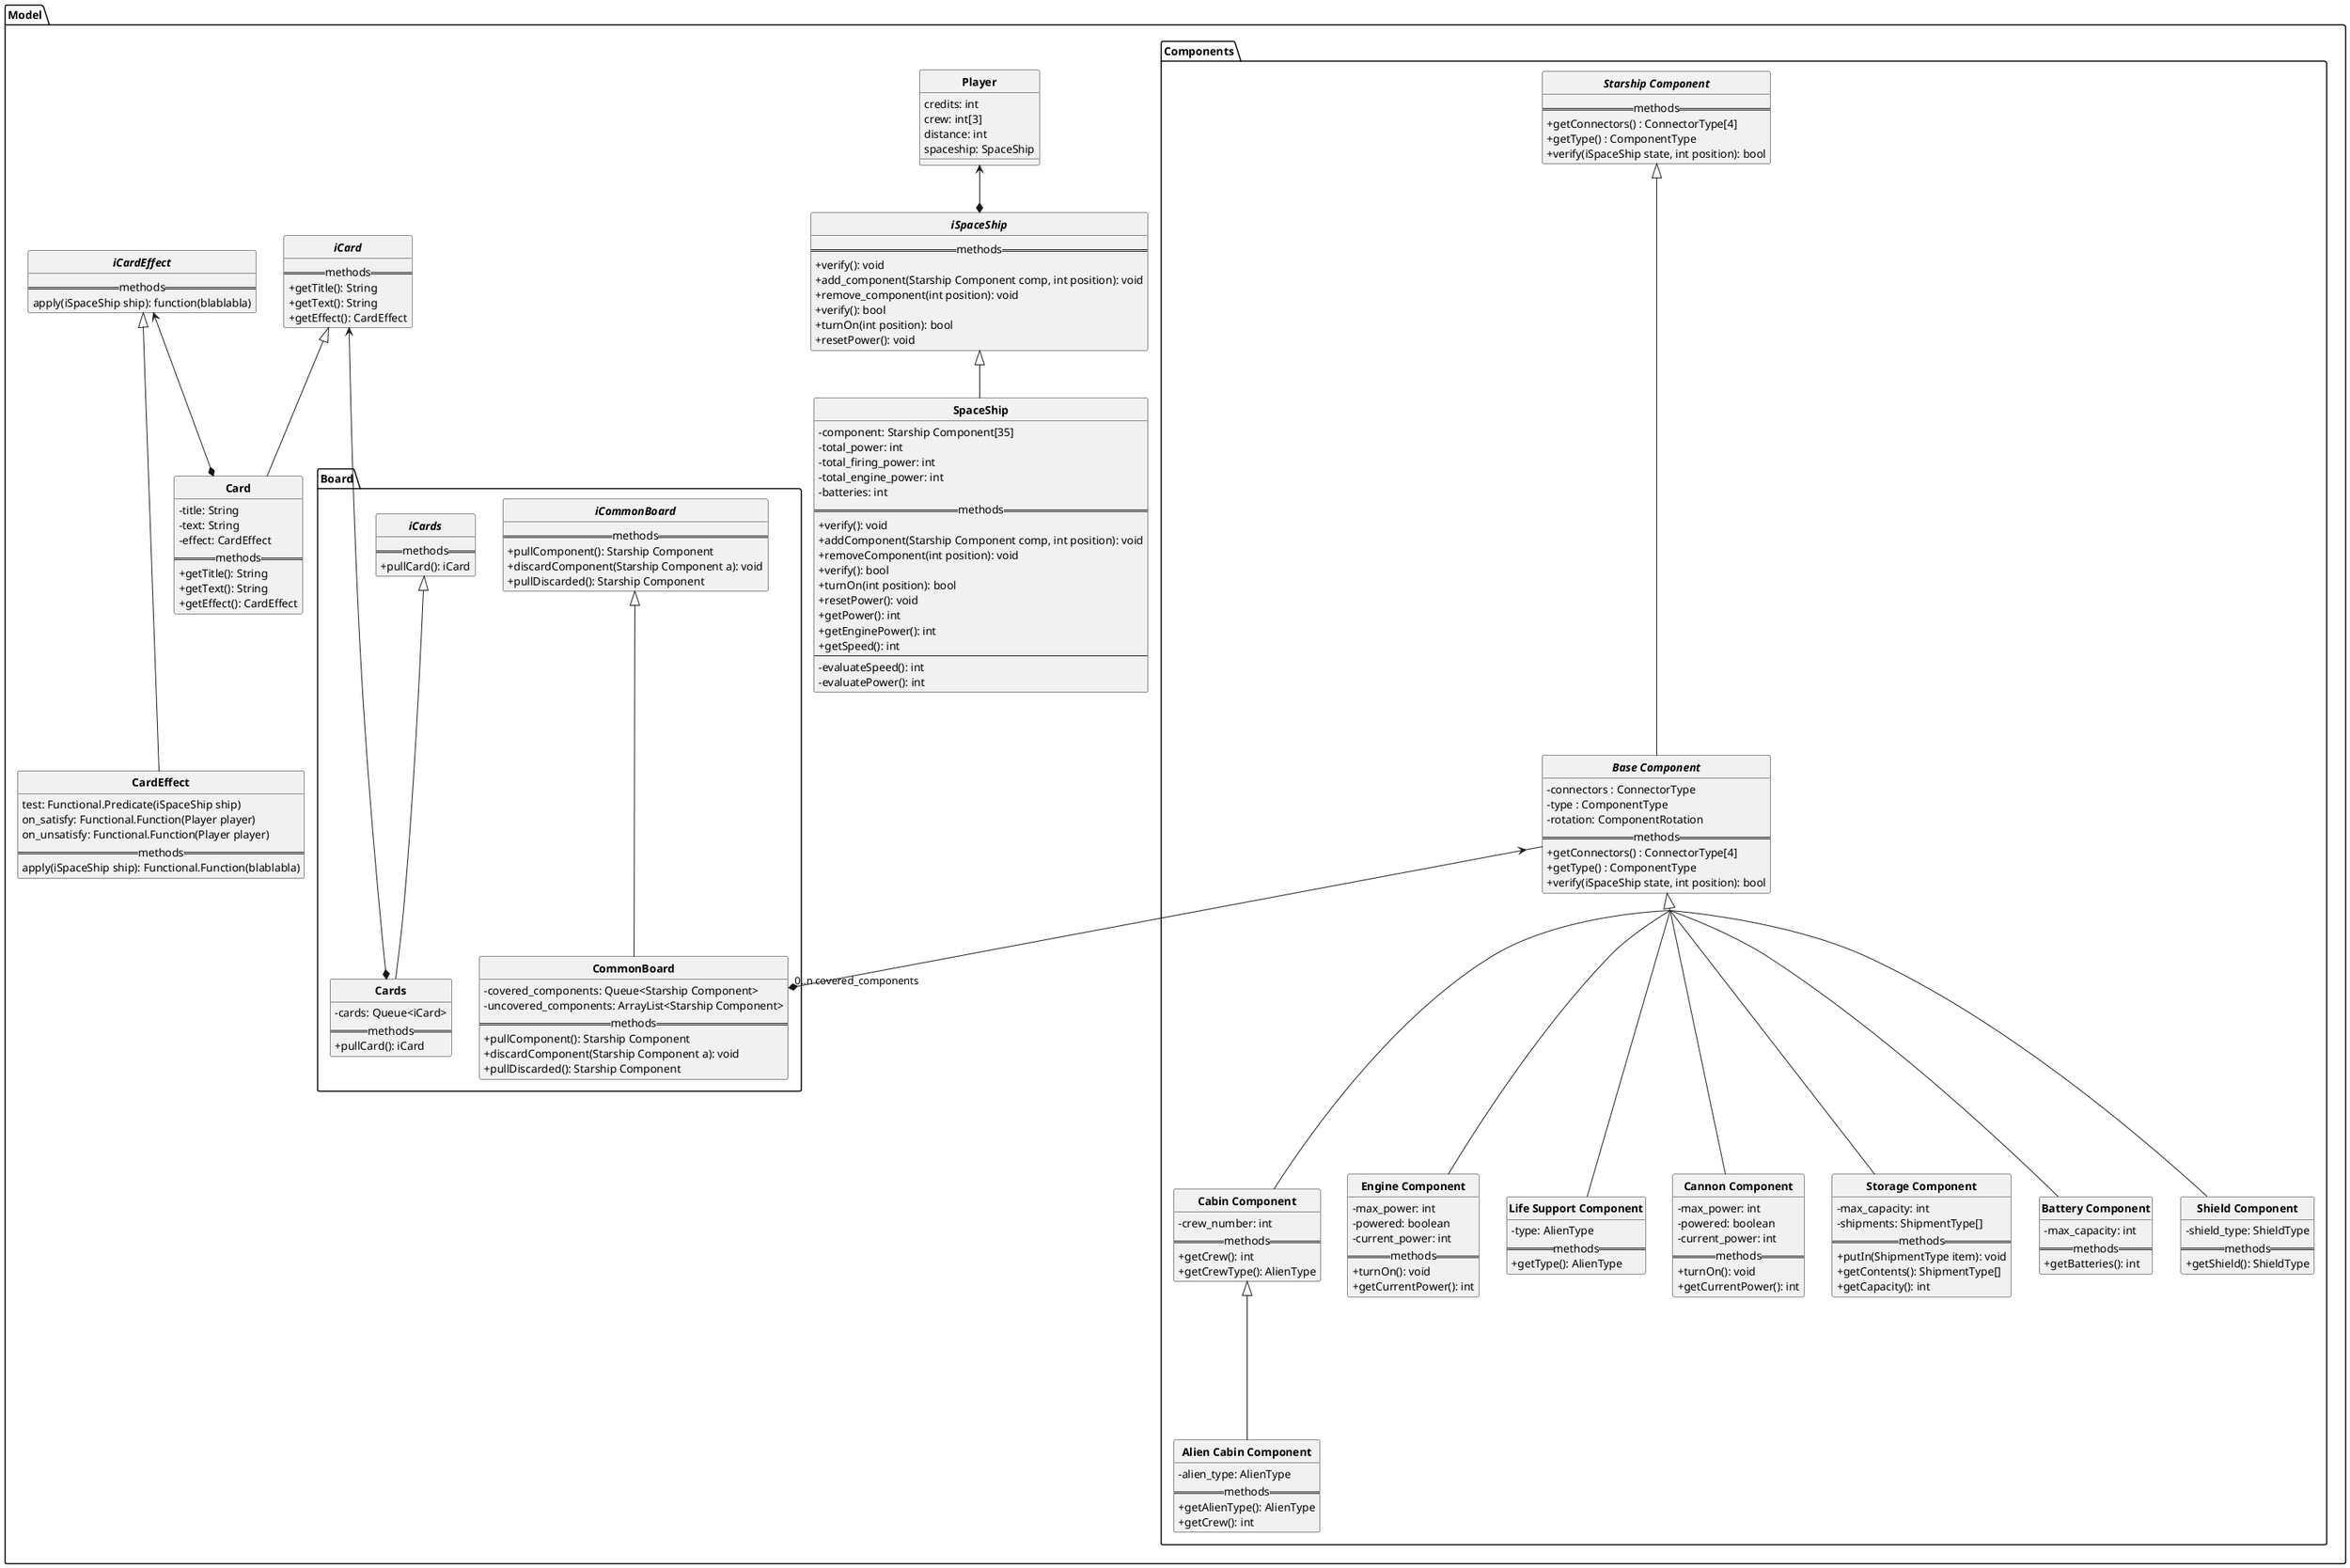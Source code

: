 @startuml style
''Style config
hide circle
skinparam classFontStyle bold
skinparam groupInheritance 2
set separator ::
skinparam classAttributeIconSize 0

class Model::Player{
    {field} credits: int
    {field} crew: int[3]
    {field} distance: int
    {field} spaceship: SpaceShip
}


''Class declaration

''Components

interface Model::Components::iSC as "Starship Component"{
    ==methods==
    {method} +getConnectors() : ConnectorType[4]
    {method} +getType() : ComponentType
    {method} +verify(iSpaceShip state, int position): bool
}

abstract Model::Components::SC as "Base Component" {
    {field} -connectors : ConnectorType
    {field} -type : ComponentType
    {field} -rotation: ComponentRotation
    ==methods==
    {method} +getConnectors() : ConnectorType[4]
    {method} +getType() : ComponentType
    {method} +verify(iSpaceShip state, int position): bool
}

class Model::Components::CC as "Cabin Component" {
    {field} -crew_number: int
    ==methods==
    {method} +getCrew(): int
    {method} +getCrewType(): AlienType
}

class Model::Components::ACC as "Alien Cabin Component" {
    {field} -alien_type: AlienType
    ==methods==
    {method} +getAlienType(): AlienType
    {method} +getCrew(): int
}

class Model::Components::EC as "Engine Component" {
    {field} -max_power: int
    {field} -powered: boolean
    {field} -current_power: int
    ==methods==
    {method} +turnOn(): void
    {method} +getCurrentPower(): int
}

class Model::Components::ASC as "Life Support Component" {
    {field} -type: AlienType
    ==methods==
    {field} +getType(): AlienType
}

class Model::Components::CNC as "Cannon Component"{
    {field} -max_power: int
    {field} -powered: boolean
    {field} -current_power: int
    ==methods==
    {method} +turnOn(): void
    {method} +getCurrentPower(): int
}

class Model::Components::STC as "Storage Component" {
    {field} -max_capacity: int
    {field} -shipments: ShipmentType[]
    ==methods==
    {method} +putIn(ShipmentType item): void
    {method} +getContents(): ShipmentType[]
    {method} +getCapacity(): int
}

class Model::Components::BC as "Battery Component" {
    {field} -max_capacity: int
    ==methods==
    {method} +getBatteries(): int
}

class Model::Components::SHC as "Shield Component" {
    {field} -shield_type: ShieldType
    ==methods==
    {method} +getShield(): ShieldType
}

''Adventure cards

interface Model::Board::iCards{
    ==methods==
    {method} +pullCard(): iCard
}

class Model::Board::Cards{
    {field} -cards: Queue<iCard>
    ==methods==
    {method} +pullCard(): iCard
}

interface Model::iCard{ 
    ==methods==
    {method} +getTitle(): String
    {method} +getText(): String
    {method} +getEffect(): CardEffect
}

class Model::Card{
    {field} -title: String
    {field} -text: String
    {field} -effect: CardEffect
    ==methods==
    {method} +getTitle(): String
    {method} +getText(): String
    {method} +getEffect(): CardEffect
}

interface Model::iCardEffect{
    ''TODO
    ==methods==
    {method} apply(iSpaceShip ship): function(blablabla)
}

class Model::CardEffect{
    ' TODO capire la sintassi per includere una funzione come variabile.
    {field} test: Functional.Predicate(iSpaceShip ship) 
    {field} on_satisfy: Functional.Function(Player player)
    {field} on_unsatisfy: Functional.Function(Player player)
    ==methods==
    {method} apply(iSpaceShip ship): Functional.Function(blablabla)
}

''Il mucchio di celle scoperte e non
interface Model::Board::iCommonBoard{
    ==methods==
    {method} +pullComponent(): Starship Component
    {method} +discardComponent(Starship Component a): void
    {method} +pullDiscarded(): Starship Component
}

class Model::Board::CommonBoard{
    {field} -covered_components: Queue<Starship Component>
    {field} -uncovered_components: ArrayList<Starship Component>
    ==methods==
    {method} +pullComponent(): Starship Component
    {method} +discardComponent(Starship Component a): void
    {method} +pullDiscarded(): Starship Component
}

interface Model::iSpaceShip{
    ==methods==
    {method} +verify(): void
    {method} +add_component(Starship Component comp, int position): void
    {method} +remove_component(int position): void
    {method} +verify(): bool
    {method} +turnOn(int position): bool
    {method} +resetPower(): void
    'called and evaluates possible
}

class Model::SpaceShip{
    {field} -component: Starship Component[35]
    {field} -total_power: int
    {field} -total_firing_power: int
    {field} -total_engine_power: int
    {field} -batteries: int
    ==methods==
    {method} +verify(): void
    {method} +addComponent(Starship Component comp, int position): void
    {method} +removeComponent(int position): void
    {method} +verify(): bool
    {method} +turnOn(int position): bool
    {method} +resetPower(): void
    {method} +getPower(): int
    {method} +getEnginePower(): int
    {method} +getSpeed(): int
    ----
    {method} -evaluateSpeed(): int
    {method} -evaluatePower(): int
}

''under the hood position is calculated by the client or RMI interface before being sent, so this layer of abstraction will be useful for running tests.


''Relations between classes
Model::Components::iSC^----Model::Components::SC
Model::Components::SC^----Model::Components::CC
Model::Components::CC^----Model::Components::ACC
Model::Components::SC^----Model::Components::EC
Model::Components::SC^----Model::Components::ASC
Model::Components::SC^----Model::Components::CNC
Model::Components::SC^----Model::Components::BC
Model::Components::SC^----Model::Components::STC
Model::Components::SC^----Model::Components::SHC

Model::Board::iCards^---Model::Board::Cards
Model::iCard<----*Model::Board::Cards
Model::iCard^--Model::Card
Model::iCardEffect<--*Model::Card
Model::iCardEffect^---Model::CardEffect

Model::iSpaceShip ^-- Model::SpaceShip

Model::Player <--* Model::iSpaceShip

Model::Board::iCommonBoard ^--- Model::Board::CommonBoard
Model::Components::SC <--* "0..n covered_components" Model::Board::CommonBoard

@enduml

'⠀⠀⠀⠀⠀⠀⠀⠀⠀⠀⢀⣤⣤⡀⠀⠀⠀⠀⠀⠀⠀⠀⠀⠀⠀⠀⠀⠀⣀⣀⡀⠀⠀⠀⠀⠀⠀⠀⠀⠀⠀⠀
'⠀⠀⠀⠀⠀⠀⠀⠀⠀⢀⣾⣿⣿⣿⡀⠀⠀⠀⠀⠀⠀⠀⠀⠀⠀⠀⠀⣼⣿⣿⣿⡄⠀⠀⠀⠀⠀⠀⠀⠀⠀⠀
'⠀⠀⠀⠀⠀⠀⠀⠀⢀⣾⣿⣿⣿⣿⣷⠀⠀⠀⠀⠀⠀⠀⠀⠀⠀⠀⣼⣿⣿⣿⣿⣿⡀⠀⠀⠀⠀⠀⠀⠀⠀⠀
'⠀⠀⠀⠀⠀⠀⠀⠀⣾⣿⣿⣿⣿⣿⣿⣧⠀⠀⠀⠀⠀⠀⠀⠀⠀⢰⣿⣿⣿⣿⣿⣿⣧⠀⠀⠀⠀⠀⠀⠀⠀⠀
'⠀⠀⠀⠀⠀⠀⠀⣼⣿⣿⣿⣿⣿⣿⣿⣿⣇⠀⠀⠀⠀⠀⠀⠀⢀⣿⣿⣿⣿⣿⣿⣿⣿⡆⠀⠀⠀⠀⠀⠀⠀⠀
'⠀⠀⠀⠀⠀⠀⢰⣿⣿⣿⣿⣿⣿⣿⣿⣿⣿⡄⠀⠀⠀⠀⠀⠀⣼⣿⣿⣿⣿⣿⣿⣿⣿⣷⠀⠀⠀⠀⠀⠀⠀⠀
'⠀⠀⠀⠀⠀⢀⣿⣿⣿⣿⣿⣿⣿⣿⣿⣿⣿⣧⠀⠀⠀⠀⠀⢰⣿⣿⣿⣿⣿⣿⣿⣿⣿⣿⡇⠀⠀⠀⠀⠀⠀⠀
'⠀⠀⠀⠀⠀⢸⣿⣿⣿⣿⣿⣿⣿⣿⣿⣿⣿⣿⡄⠀⠀⠀⢀⣾⣿⣿⣿⣿⣿⣿⣿⣿⣿⣿⣇⠀⠀⠀⠀⠀⠀⠀
'⠀⠀⠀⠀⠀⣿⣿⣿⣿⣿⣿⣿⣿⣿⣿⣿⣿⣿⣿⣿⣿⣿⣿⣿⣿⣿⣿⣿⣿⣿⣿⣿⣿⣿⣿⠀⠀⠀⠀⠀⠀⠀
'⠀⠀⠀⠀⢀⣿⣿⣿⣿⣿⣿⣿⣿⣿⣿⣿⣿⣿⣿⣿⣿⣿⣿⣿⣿⣿⣿⣿⣿⣿⣿⣿⣿⣿⣿⠀⠀⠀⠀⠀⠀⠀
'⠀⠀⠀⠀⢸⣿⣿⣿⣿⣿⣿⣿⣿⣿⣿⣿⣿⣿⣿⣿⣿⣿⣿⣿⣿⣿⣿⣿⣿⣿⣿⣿⣿⣿⣿⠀⠀⠀⠀⠀⠀⠀
'⠀⠀⠀⠀⠈⣿⣿⣿⣿⣿⣿⠟⠉⠀⠀⠀⠙⢿⣿⣿⣿⣿⣿⣿⣿⡿⠋⠀⠀⠙⢻⣿⣿⣿⣿⠀⠀⠀⠀⠀⠀⠀
'⠀⠀⠀⠀⠀⣿⣿⣿⣿⣿⠃⠀⠀⠀⠀⣠⣄⠀⢻⣿⣿⣿⣿⣿⡿⠀⣠⣄⠀⠀⠀⢻⣿⣿⣏⠀⠀⠀⠀⠀⠀⠀
'⠀⠀⠀⠀⠀⣾⣿⣿⣿⣿⠀⠀⠀⠀⠰⣿⣿⠀⢸⣿⣿⣿⣿⣿⡇⠀⣿⣿⡇⠀⠀⢸⣿⣿⣿⠀⠀⠀⠀⠀⠀⠀
'⠀⠀⠀⠀⠀⣿⣿⣿⣿⣿⣄⠀⠀⠀⠀⠙⠃⠀⣼⣿⣿⣿⣿⣿⣇⠀⠙⠛⠁⠀⠀⣼⣿⣿⣿⡇⠀⠀⠀⠀⠀⠀
'⠀⠀⠀⠀⠀⣿⣿⣿⣿⣿⣿⣷⣤⣄⣀⣠⣤⣾⣿⣿⣿⣿⣽⣿⣿⣦⣄⣀⣀⣤⣾⣿⣿⣿⣿⠃⠀⠀⢀⣀⠀⠀
'⠰⡶⠶⠶⠶⠿⣿⣿⣿⣿⣿⣿⣿⣿⣿⣿⣿⣿⣿⣿⣿⣿⣿⣿⣿⣿⣿⣿⣿⣿⣿⣿⣿⣿⡟⠛⠉⠉⠙⠛⠋⠀
'⠀⠀⢀⣀⣠⣤⣿⣿⣿⣿⣿⣿⣿⣿⣿⣿⣿⣿⣿⣿⣿⣿⣿⣿⣿⣿⣿⣿⣿⣿⣿⣿⣿⡿⠷⠶⠶⠶⢤⣤⣀⠀
'⠀⠛⠋⠉⠁⠀⣀⣴⡿⢿⣿⣿⣿⣿⣿⣿⣿⣿⣿⣿⣿⣿⣿⣿⣿⣿⣿⣿⣿⣿⣿⣿⣯⣤⣀⡀⠀⠀⠀⠀⠘⠃
'⠀⠀⢀⣤⡶⠟⠉⠁⠀⠀⠉⠛⠿⣿⣿⣿⣿⣿⣿⣿⣿⣿⣿⣿⣿⣿⣿⣿⠿⠟⠉⠀⠀⠀⠉⠙⠳⠶⣄⡀⠀⠀
'⠀⠀⠙⠁⠀⠀⠀⠀⠀⠀⠀⠀⢰⣿⣿⣿⣿⣿⣿⣿⣿⣿⣿⣿⣿⣿⡏⠀⠀⠀⠀⠀⠀⠀⠀⠀⠀⠀⠉⠁⠀⠀
'⠀⠀⠀⠀⠀⠀⠀⠀⠀⠀⠀⢠⣿⣿⣿⣿⣿⣿⣿⣿⣿⣿⣿⣿⣿⣿⣷⠀⠀⠀⠀⠀⠀⠀⠀⠀⠀⠀⠀⠀⠀⠀
'⠀⠀⠀⠀⠀⠀⠀⠀⠀⠀⢀⣾⣿⣿⣿⣿⣿⣿⣿⣿⣿⣿⣿⣿⣿⣿⣿⡀⠀⠀⠀⠀⠀⠀⠀⠀⠀⠀⠀⠀⠀⠀
'⠀⠀⠀⠀⠀⠀⠀⠀⠀⠀⣼⣿⣿⣿⣿⣿⣿⣿⣿⣿⣿⣿⣿⣿⣿⣿⣿⡇⠀⠀⠀⠀⠀⠀⠀⠀⠀⠀⠀⠀⠀⠀
'⠀⠀⠀⠀⠀⠀⠀⠀⠀⣸⣿⣿⣿⣿⣿⣿⣿⣿⣿⣿⣿⣿⣿⣿⣿⣿⣿⣷⠀⠀⠀⠀⠀⠀⠀⠀⠀⠀⠀⠀⠀⠀
'⠀⠀⠀⠀⠀⠀⠀⠀⣴⣿⣿⣿⣿⣿⣿⣿⣿⣿⣿⣿⣿⣿⣿⣿⣿⣿⣿⣿⡆⠀⠀⠀⠀⠀⠀⠀⠀⠀⠀⠀⠀⠀
'⠀⠀⠀⠀⠀⠀⠀⣴⣿⣿⣿⣿⣿⣿⣿⣿⣿⣿⣿⣿⣿⣿⣿⣿⣿⣿⣿⣿⣇⠀⠀⠀⠀⠀⠀⠀⠀⠀⠀⠀⠀⠀
'⠀⠀⠀⠀⠀⠀⣰⣿⣿⣿⣿⣿⣿⣿⣿⣿⣿⣿⣿⣿⣿⣿⣿⣿⣿⣿⣿⣿⣿⡆⠀⠀⠀⠀⠀⠀⠀⠀⠀⠀⠀⠀
'⠀⠀⠀⠀⠀⢰⣿⣿⣿⣿⣿⣿⣿⣿⣿⣿⣿⣿⣿⣿⣿⣿⣿⣿⣿⣿⣿⣿⣿⣷⠀⠀⠀⠀⠀⠀⠀⠀⠀⠀⠀⠀
'⠀⠀⠀⠀⢀⣿⣿⣿⣿⣿⣿⣿⣿⣿⣿⣿⣿⣿⣿⣿⣿⣿⣿⣿⣿⣿⣿⣿⣿⣿⡇⠀⠀⠀⠀⠀⠀⠀⠀⠀⠀⠀
'⠀⠀⠀⠀⣸⣿⣿⣿⣿⣿⣿⣿⣿⣿⣿⣿⣿⣿⣿⣿⣿⣿⣿⣿⣿⣿⣿⣿⣿⣿⣷⠀⠀⠀⠀⠀⠀⠀⠀⠀⠀⠀

